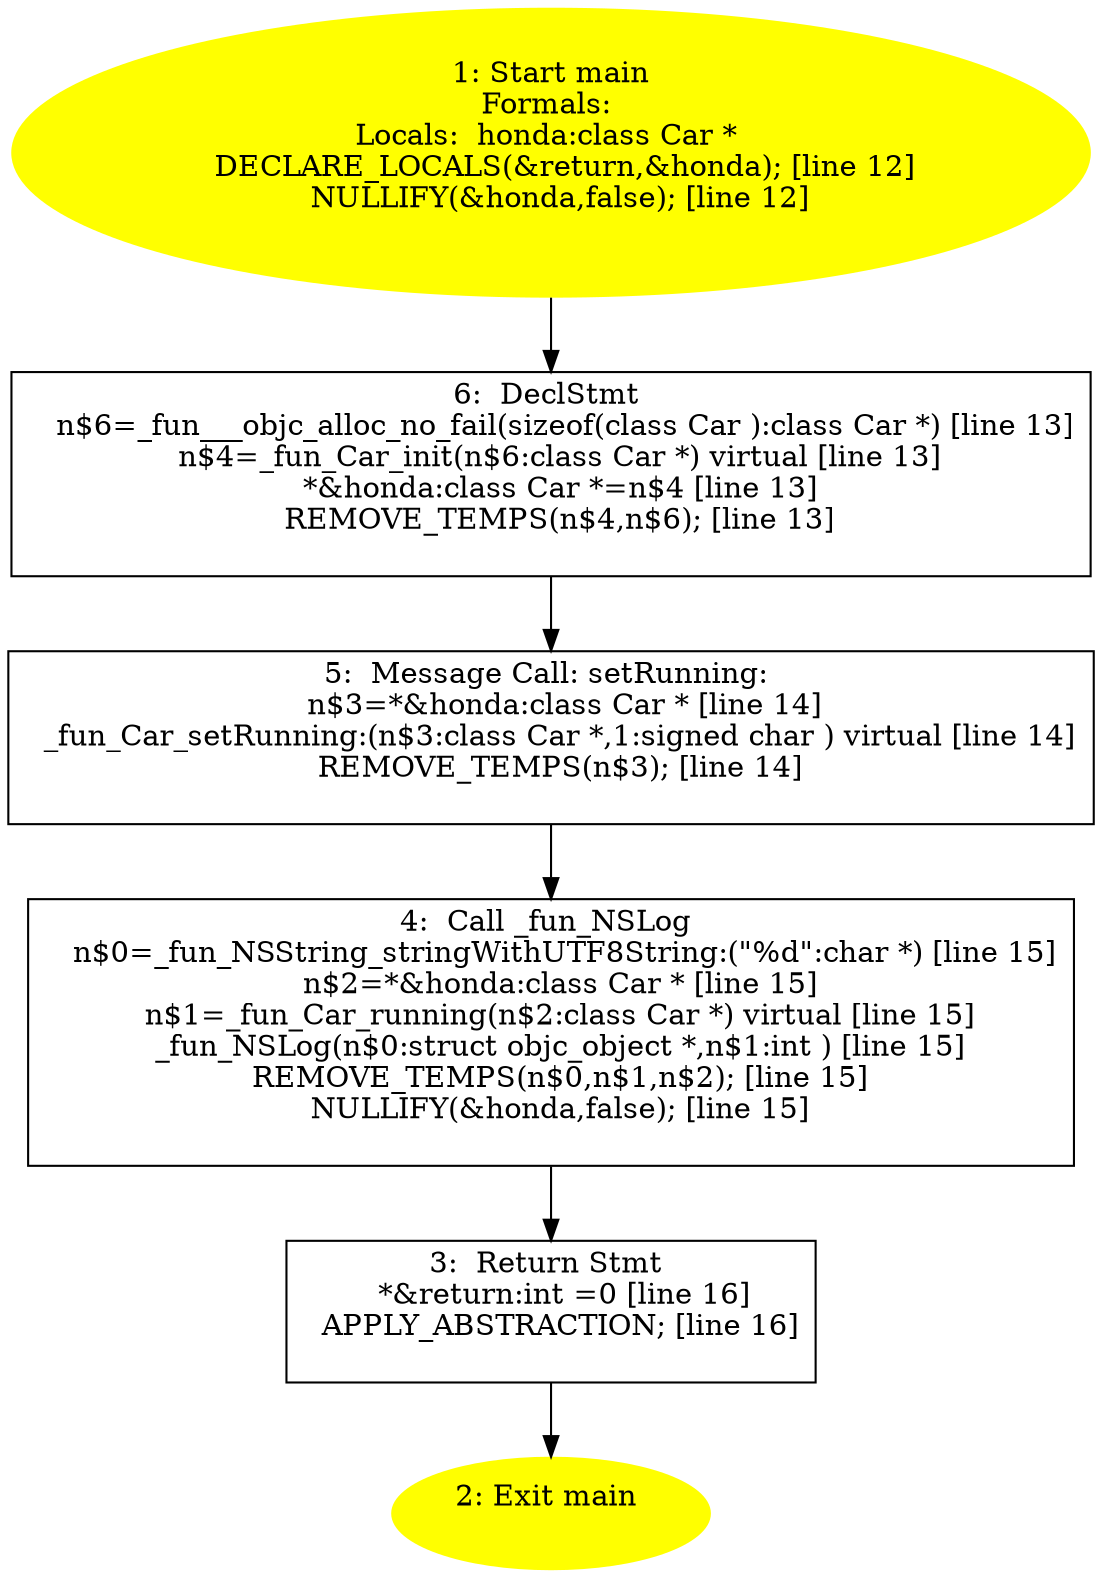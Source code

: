 digraph iCFG {
6 [label="6:  DeclStmt \n   n$6=_fun___objc_alloc_no_fail(sizeof(class Car ):class Car *) [line 13]\n  n$4=_fun_Car_init(n$6:class Car *) virtual [line 13]\n  *&honda:class Car *=n$4 [line 13]\n  REMOVE_TEMPS(n$4,n$6); [line 13]\n " shape="box"]
	

	 6 -> 5 ;
5 [label="5:  Message Call: setRunning: \n   n$3=*&honda:class Car * [line 14]\n  _fun_Car_setRunning:(n$3:class Car *,1:signed char ) virtual [line 14]\n  REMOVE_TEMPS(n$3); [line 14]\n " shape="box"]
	

	 5 -> 4 ;
4 [label="4:  Call _fun_NSLog \n   n$0=_fun_NSString_stringWithUTF8String:(\"%d\":char *) [line 15]\n  n$2=*&honda:class Car * [line 15]\n  n$1=_fun_Car_running(n$2:class Car *) virtual [line 15]\n  _fun_NSLog(n$0:struct objc_object *,n$1:int ) [line 15]\n  REMOVE_TEMPS(n$0,n$1,n$2); [line 15]\n  NULLIFY(&honda,false); [line 15]\n " shape="box"]
	

	 4 -> 3 ;
3 [label="3:  Return Stmt \n   *&return:int =0 [line 16]\n  APPLY_ABSTRACTION; [line 16]\n " shape="box"]
	

	 3 -> 2 ;
2 [label="2: Exit main \n  " color=yellow style=filled]
	

1 [label="1: Start main\nFormals: \nLocals:  honda:class Car * \n   DECLARE_LOCALS(&return,&honda); [line 12]\n  NULLIFY(&honda,false); [line 12]\n " color=yellow style=filled]
	

	 1 -> 6 ;
}
